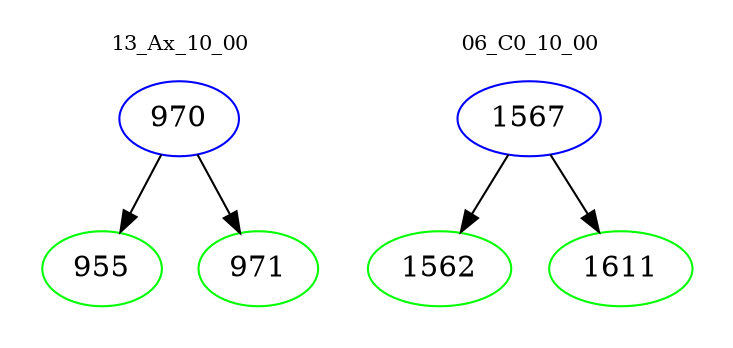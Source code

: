 digraph{
subgraph cluster_0 {
color = white
label = "13_Ax_10_00";
fontsize=10;
T0_970 [label="970", color="blue"]
T0_970 -> T0_955 [color="black"]
T0_955 [label="955", color="green"]
T0_970 -> T0_971 [color="black"]
T0_971 [label="971", color="green"]
}
subgraph cluster_1 {
color = white
label = "06_C0_10_00";
fontsize=10;
T1_1567 [label="1567", color="blue"]
T1_1567 -> T1_1562 [color="black"]
T1_1562 [label="1562", color="green"]
T1_1567 -> T1_1611 [color="black"]
T1_1611 [label="1611", color="green"]
}
}
